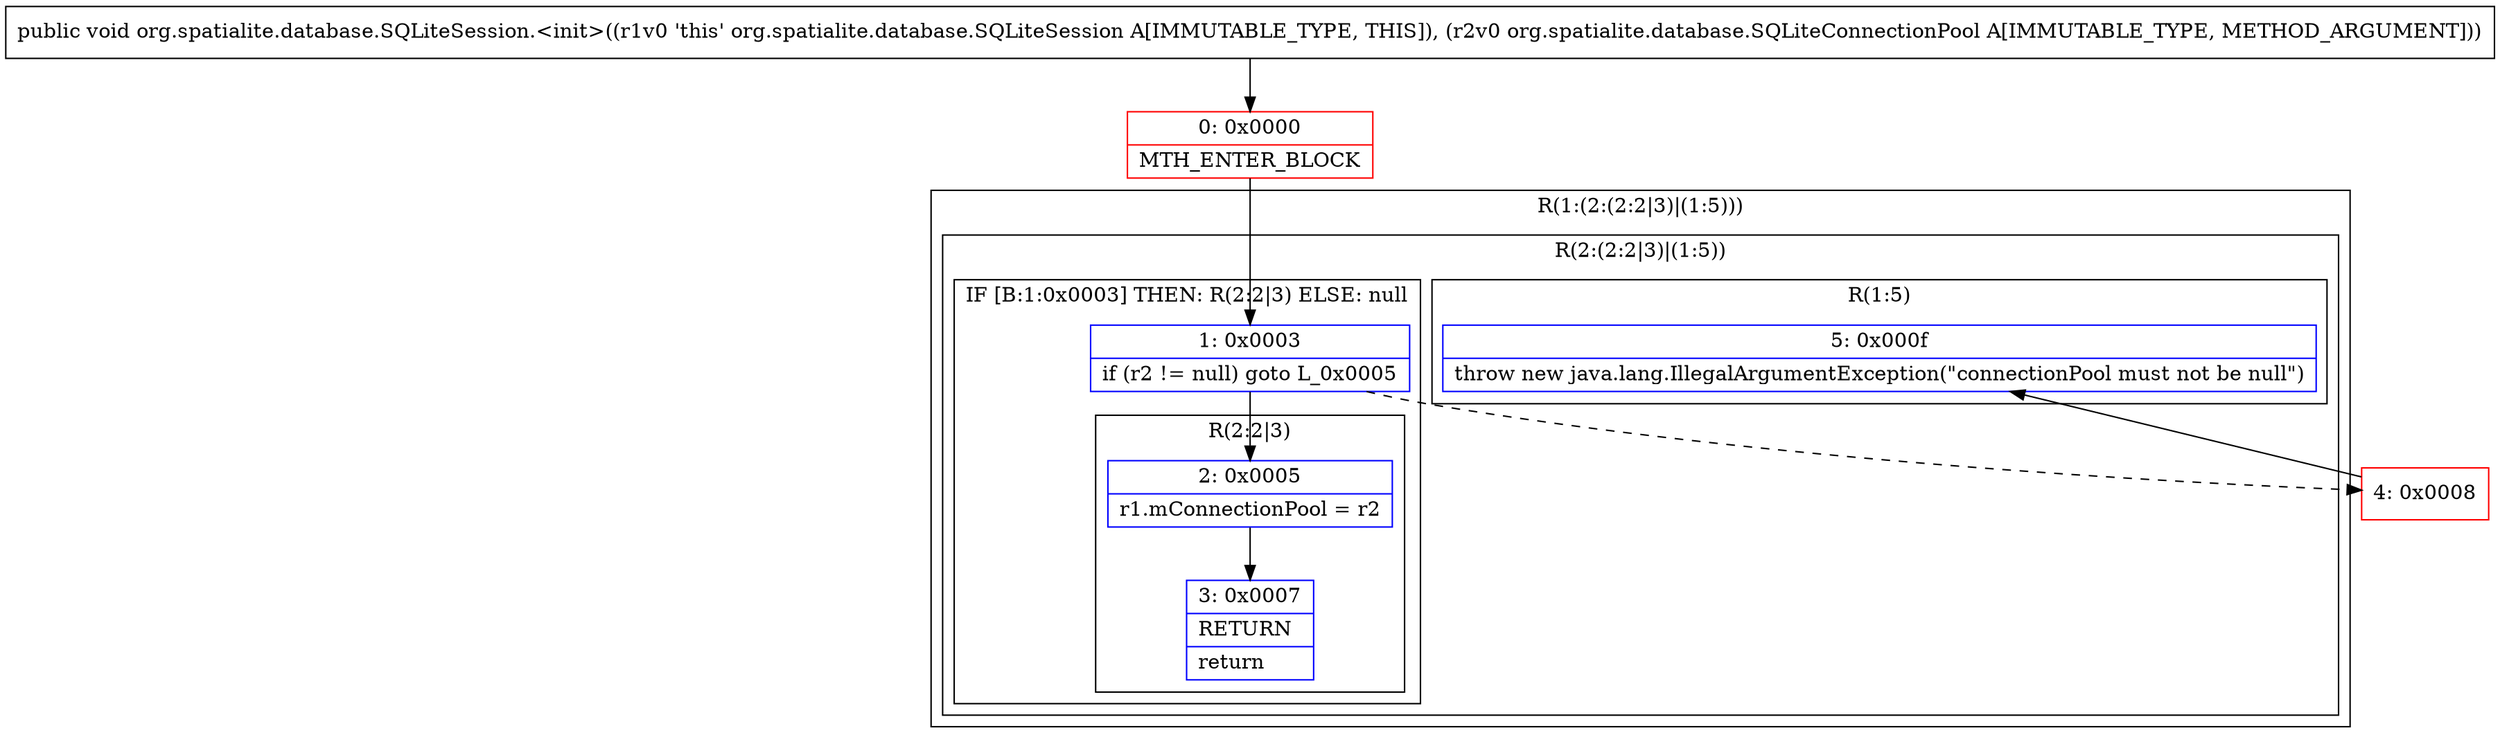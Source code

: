 digraph "CFG fororg.spatialite.database.SQLiteSession.\<init\>(Lorg\/spatialite\/database\/SQLiteConnectionPool;)V" {
subgraph cluster_Region_1082854279 {
label = "R(1:(2:(2:2|3)|(1:5)))";
node [shape=record,color=blue];
subgraph cluster_Region_255099683 {
label = "R(2:(2:2|3)|(1:5))";
node [shape=record,color=blue];
subgraph cluster_IfRegion_1477853212 {
label = "IF [B:1:0x0003] THEN: R(2:2|3) ELSE: null";
node [shape=record,color=blue];
Node_1 [shape=record,label="{1\:\ 0x0003|if (r2 != null) goto L_0x0005\l}"];
subgraph cluster_Region_1520082972 {
label = "R(2:2|3)";
node [shape=record,color=blue];
Node_2 [shape=record,label="{2\:\ 0x0005|r1.mConnectionPool = r2\l}"];
Node_3 [shape=record,label="{3\:\ 0x0007|RETURN\l|return\l}"];
}
}
subgraph cluster_Region_1121279995 {
label = "R(1:5)";
node [shape=record,color=blue];
Node_5 [shape=record,label="{5\:\ 0x000f|throw new java.lang.IllegalArgumentException(\"connectionPool must not be null\")\l}"];
}
}
}
Node_0 [shape=record,color=red,label="{0\:\ 0x0000|MTH_ENTER_BLOCK\l}"];
Node_4 [shape=record,color=red,label="{4\:\ 0x0008}"];
MethodNode[shape=record,label="{public void org.spatialite.database.SQLiteSession.\<init\>((r1v0 'this' org.spatialite.database.SQLiteSession A[IMMUTABLE_TYPE, THIS]), (r2v0 org.spatialite.database.SQLiteConnectionPool A[IMMUTABLE_TYPE, METHOD_ARGUMENT])) }"];
MethodNode -> Node_0;
Node_1 -> Node_2;
Node_1 -> Node_4[style=dashed];
Node_2 -> Node_3;
Node_0 -> Node_1;
Node_4 -> Node_5;
}


